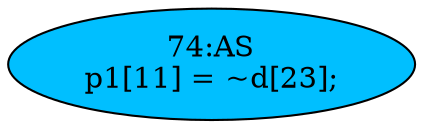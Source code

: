 strict digraph "" {
	node [label="\N"];
	"74:AS"	 [ast="<pyverilog.vparser.ast.Assign object at 0x7fee01bc9fd0>",
		def_var="['p1']",
		fillcolor=deepskyblue,
		label="74:AS
p1[11] = ~d[23];",
		statements="[]",
		style=filled,
		typ=Assign,
		use_var="['d']"];
}
